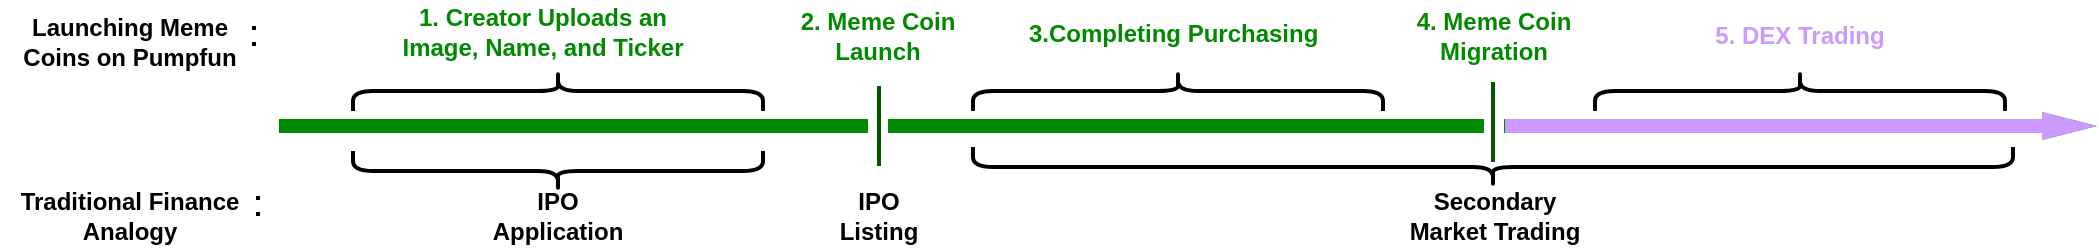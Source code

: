 <mxfile version="28.0.6">
  <diagram name="Page-1" id="Z--_ejFTgG8A-TA4O3CM">
    <mxGraphModel dx="976" dy="672" grid="1" gridSize="10" guides="1" tooltips="1" connect="1" arrows="1" fold="1" page="1" pageScale="1" pageWidth="1169" pageHeight="1654" math="0" shadow="0">
      <root>
        <mxCell id="0" />
        <mxCell id="1" parent="0" />
        <mxCell id="JRDyL9YkyT2CD5z9HUHo-4" value="" style="shape=flexArrow;endArrow=classic;html=1;rounded=0;width=7;endSize=8.83;endWidth=6;fillColor=#008a00;strokeColor=none;" parent="1" edge="1">
          <mxGeometry width="50" height="50" relative="1" as="geometry">
            <mxPoint x="170" y="450" as="sourcePoint" />
            <mxPoint x="1080" y="450" as="targetPoint" />
            <Array as="points">
              <mxPoint x="769" y="450" />
            </Array>
          </mxGeometry>
        </mxCell>
        <mxCell id="JRDyL9YkyT2CD5z9HUHo-6" value="" style="rounded=0;whiteSpace=wrap;html=1;strokeColor=none;" parent="1" vertex="1">
          <mxGeometry x="465" y="430" width="10" height="40" as="geometry" />
        </mxCell>
        <mxCell id="JRDyL9YkyT2CD5z9HUHo-7" value="&lt;b&gt;Launching Meme Coins on Pumpfun&lt;/b&gt;" style="text;html=1;align=center;verticalAlign=middle;whiteSpace=wrap;rounded=0;" parent="1" vertex="1">
          <mxGeometry x="31" y="392.5" width="130" height="30" as="geometry" />
        </mxCell>
        <mxCell id="JRDyL9YkyT2CD5z9HUHo-8" value="&lt;b&gt;Traditional&amp;nbsp;&lt;/b&gt;&lt;b style=&quot;background-color: transparent; color: light-dark(rgb(0, 0, 0), rgb(255, 255, 255));&quot;&gt;Finance&lt;/b&gt;&lt;div&gt;&lt;b&gt;Analogy&lt;/b&gt;&lt;/div&gt;" style="text;html=1;align=center;verticalAlign=middle;whiteSpace=wrap;rounded=0;" parent="1" vertex="1">
          <mxGeometry x="32" y="480" width="128" height="30" as="geometry" />
        </mxCell>
        <mxCell id="JRDyL9YkyT2CD5z9HUHo-9" value="2. Meme Coin Launch" style="text;html=1;align=center;verticalAlign=middle;whiteSpace=wrap;rounded=0;fontColor=#008A00;fontStyle=1" parent="1" vertex="1">
          <mxGeometry x="430" y="390" width="80" height="30" as="geometry" />
        </mxCell>
        <mxCell id="JRDyL9YkyT2CD5z9HUHo-10" value="&lt;font style=&quot;color: rgb(0, 0, 0);&quot;&gt;IPO Application&lt;/font&gt;&lt;div&gt;&lt;/div&gt;" style="text;html=1;align=center;verticalAlign=middle;whiteSpace=wrap;rounded=0;fontColor=#008A00;fontStyle=1" parent="1" vertex="1">
          <mxGeometry x="272" y="480" width="76" height="30" as="geometry" />
        </mxCell>
        <mxCell id="JRDyL9YkyT2CD5z9HUHo-11" value="3.Completing&amp;nbsp;&lt;span style=&quot;background-color: transparent; color: light-dark(rgb(0, 138, 0), rgb(67, 186, 67));&quot;&gt;Purchasing&amp;nbsp;&lt;/span&gt;" style="text;html=1;align=center;verticalAlign=middle;whiteSpace=wrap;rounded=0;fontColor=#008A00;fontStyle=1" parent="1" vertex="1">
          <mxGeometry x="543.28" y="390" width="153.45" height="27.5" as="geometry" />
        </mxCell>
        <mxCell id="JRDyL9YkyT2CD5z9HUHo-15" value="4. Meme Coin&lt;div&gt;Migration&lt;/div&gt;" style="text;html=1;align=center;verticalAlign=middle;whiteSpace=wrap;rounded=0;fontColor=#008A00;fontStyle=1" parent="1" vertex="1">
          <mxGeometry x="727" y="390" width="102" height="30" as="geometry" />
        </mxCell>
        <mxCell id="JRDyL9YkyT2CD5z9HUHo-16" value="&lt;font color=&quot;#000000&quot;&gt;IPO Listing&lt;/font&gt;" style="text;html=1;align=center;verticalAlign=middle;whiteSpace=wrap;rounded=0;fontColor=#008A00;fontStyle=1" parent="1" vertex="1">
          <mxGeometry x="437.5" y="480" width="65" height="30" as="geometry" />
        </mxCell>
        <mxCell id="JRDyL9YkyT2CD5z9HUHo-17" value="" style="endArrow=none;startArrow=none;html=1;rounded=0;startFill=0;endFill=1;fillColor=#008a00;strokeColor=#005700;strokeWidth=2;" parent="1" edge="1">
          <mxGeometry width="50" height="50" relative="1" as="geometry">
            <mxPoint x="470.5" y="470" as="sourcePoint" />
            <mxPoint x="470.5" y="430" as="targetPoint" />
          </mxGeometry>
        </mxCell>
        <mxCell id="JRDyL9YkyT2CD5z9HUHo-18" value="" style="rounded=0;whiteSpace=wrap;html=1;strokeColor=none;" parent="1" vertex="1">
          <mxGeometry x="773" y="430" width="10" height="40" as="geometry" />
        </mxCell>
        <mxCell id="JRDyL9YkyT2CD5z9HUHo-19" value="" style="endArrow=none;startArrow=none;html=1;rounded=0;startFill=0;endFill=1;fillColor=#008a00;strokeColor=#005700;strokeWidth=2;" parent="1" edge="1">
          <mxGeometry width="50" height="50" relative="1" as="geometry">
            <mxPoint x="777.5" y="468" as="sourcePoint" />
            <mxPoint x="777.5" y="428" as="targetPoint" />
          </mxGeometry>
        </mxCell>
        <mxCell id="JRDyL9YkyT2CD5z9HUHo-20" value="" style="shape=curlyBracket;whiteSpace=wrap;html=1;rounded=1;labelPosition=left;verticalLabelPosition=middle;align=right;verticalAlign=middle;rotation=90;strokeWidth=2;" parent="1" vertex="1">
          <mxGeometry x="610" y="330" width="20" height="205" as="geometry" />
        </mxCell>
        <mxCell id="JRDyL9YkyT2CD5z9HUHo-26" value="" style="shape=curlyBracket;whiteSpace=wrap;html=1;rounded=1;labelPosition=left;verticalLabelPosition=middle;align=right;verticalAlign=middle;rotation=90;strokeWidth=2;" parent="1" vertex="1">
          <mxGeometry x="921" y="330" width="20" height="205" as="geometry" />
        </mxCell>
        <mxCell id="JRDyL9YkyT2CD5z9HUHo-28" value="" style="shape=flexArrow;endArrow=classic;html=1;rounded=0;width=7;endSize=8.83;endWidth=6;fillColor=#CC99FF;strokeColor=none;" parent="1" edge="1">
          <mxGeometry width="50" height="50" relative="1" as="geometry">
            <mxPoint x="783" y="450" as="sourcePoint" />
            <mxPoint x="1080" y="450" as="targetPoint" />
            <Array as="points">
              <mxPoint x="1163" y="450" />
            </Array>
          </mxGeometry>
        </mxCell>
        <mxCell id="JRDyL9YkyT2CD5z9HUHo-31" value="&lt;font style=&quot;color: rgb(204, 153, 255);&quot;&gt;5. DEX Trading&lt;/font&gt;" style="text;html=1;align=center;verticalAlign=middle;whiteSpace=wrap;rounded=0;fontColor=#008A00;fontStyle=1" parent="1" vertex="1">
          <mxGeometry x="880" y="390" width="102" height="30" as="geometry" />
        </mxCell>
        <mxCell id="JRDyL9YkyT2CD5z9HUHo-32" value="&lt;div&gt;&lt;font color=&quot;#000000&quot;&gt;Secondary Market&amp;nbsp;&lt;/font&gt;&lt;span style=&quot;color: rgb(0, 0, 0); background-color: transparent;&quot;&gt;Trading&lt;/span&gt;&lt;/div&gt;" style="text;html=1;align=center;verticalAlign=middle;whiteSpace=wrap;rounded=0;fontColor=#008A00;fontStyle=1" parent="1" vertex="1">
          <mxGeometry x="718.66" y="480" width="118.69" height="30" as="geometry" />
        </mxCell>
        <mxCell id="JRDyL9YkyT2CD5z9HUHo-33" value="" style="endArrow=none;dashed=1;html=1;dashPattern=1 3;strokeWidth=2;rounded=0;" parent="1" edge="1">
          <mxGeometry width="50" height="50" relative="1" as="geometry">
            <mxPoint x="158" y="410" as="sourcePoint" />
            <mxPoint x="158" y="400" as="targetPoint" />
          </mxGeometry>
        </mxCell>
        <mxCell id="JRDyL9YkyT2CD5z9HUHo-35" value="" style="endArrow=none;dashed=1;html=1;dashPattern=1 3;strokeWidth=2;rounded=0;" parent="1" edge="1">
          <mxGeometry width="50" height="50" relative="1" as="geometry">
            <mxPoint x="160" y="495" as="sourcePoint" />
            <mxPoint x="160" y="485" as="targetPoint" />
          </mxGeometry>
        </mxCell>
        <mxCell id="JRDyL9YkyT2CD5z9HUHo-37" value="1. Creator Uploads an Image, Name, and Ticker" style="text;html=1;align=center;verticalAlign=middle;whiteSpace=wrap;rounded=0;fontColor=#008A00;fontStyle=1" parent="1" vertex="1">
          <mxGeometry x="230" y="387.5" width="145" height="30" as="geometry" />
        </mxCell>
        <mxCell id="fTN6Oq_kjsbe7A4qiZ2b-2" value="" style="shape=curlyBracket;whiteSpace=wrap;html=1;rounded=1;labelPosition=left;verticalLabelPosition=middle;align=right;verticalAlign=middle;rotation=90;strokeWidth=2;" parent="1" vertex="1">
          <mxGeometry x="300" y="330" width="20" height="205" as="geometry" />
        </mxCell>
        <mxCell id="05udHQCT1HFWnI1Sc2rK-1" value="" style="shape=curlyBracket;whiteSpace=wrap;html=1;rounded=1;labelPosition=left;verticalLabelPosition=middle;align=right;verticalAlign=middle;rotation=90;strokeWidth=2;flipV=1;flipH=1;" parent="1" vertex="1">
          <mxGeometry x="300" y="370" width="20" height="205" as="geometry" />
        </mxCell>
        <mxCell id="05udHQCT1HFWnI1Sc2rK-2" value="" style="shape=curlyBracket;whiteSpace=wrap;html=1;rounded=1;labelPosition=left;verticalLabelPosition=middle;align=right;verticalAlign=middle;rotation=90;strokeWidth=2;flipV=1;flipH=1;" parent="1" vertex="1">
          <mxGeometry x="767.49" y="210.5" width="20" height="520" as="geometry" />
        </mxCell>
      </root>
    </mxGraphModel>
  </diagram>
</mxfile>
